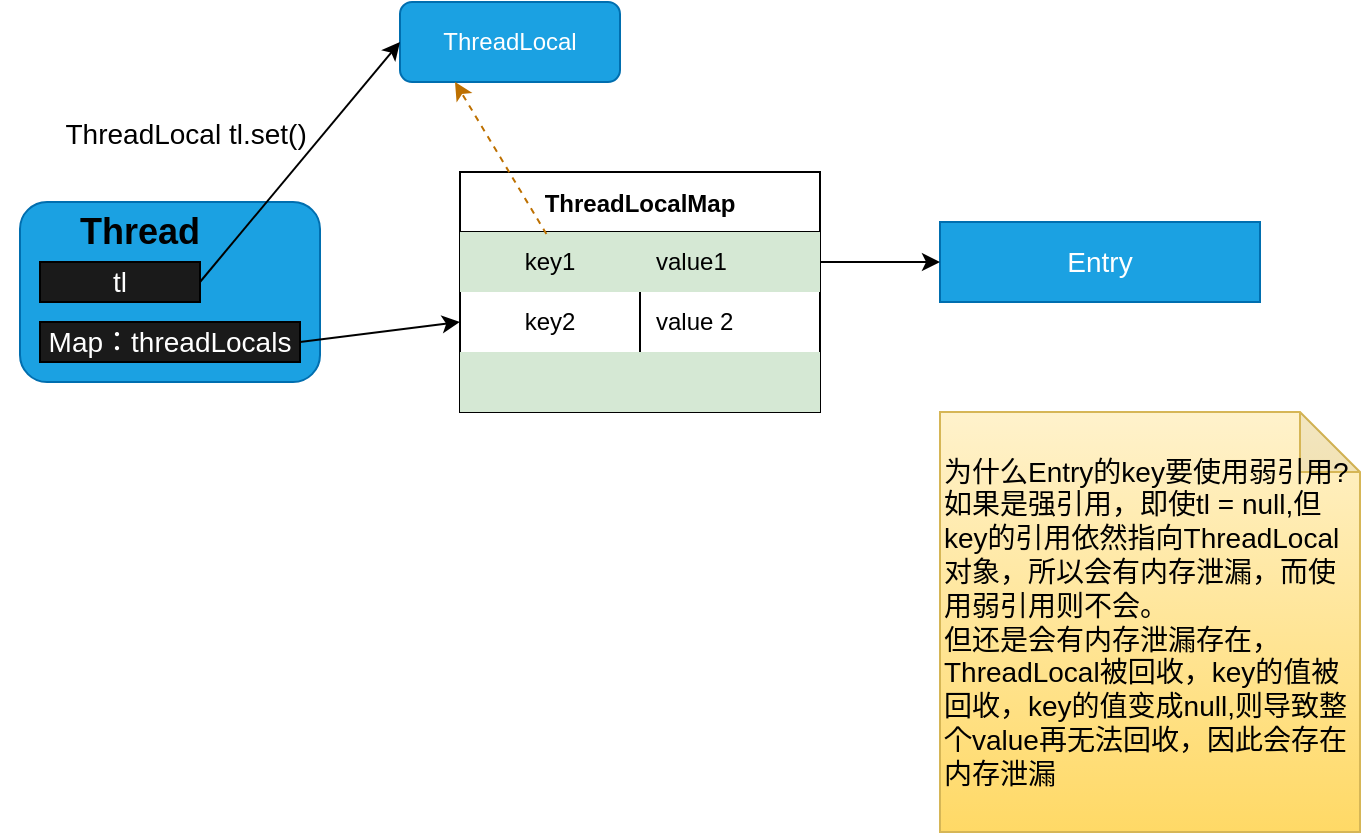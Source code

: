 <mxfile version="17.4.1" type="github">
  <diagram id="3DUMcZw8mwYkqUCoV2zm" name="第 1 页">
    <mxGraphModel dx="1038" dy="556" grid="1" gridSize="10" guides="1" tooltips="1" connect="1" arrows="1" fold="1" page="1" pageScale="1" pageWidth="827" pageHeight="1169" math="0" shadow="0">
      <root>
        <mxCell id="0" />
        <mxCell id="1" parent="0" />
        <mxCell id="_GSDlz-p9VPtujBZK2C7-16" value="ThreadLocalMap" style="shape=table;startSize=30;container=1;collapsible=0;childLayout=tableLayout;fixedRows=1;rowLines=0;fontStyle=1;" vertex="1" parent="1">
          <mxGeometry x="290" y="155" width="180" height="120" as="geometry" />
        </mxCell>
        <mxCell id="_GSDlz-p9VPtujBZK2C7-17" value="" style="shape=tableRow;horizontal=0;startSize=0;swimlaneHead=0;swimlaneBody=0;top=0;left=0;bottom=0;right=0;collapsible=0;dropTarget=0;fillColor=none;points=[[0,0.5],[1,0.5]];portConstraint=eastwest;" vertex="1" parent="_GSDlz-p9VPtujBZK2C7-16">
          <mxGeometry y="30" width="180" height="30" as="geometry" />
        </mxCell>
        <mxCell id="_GSDlz-p9VPtujBZK2C7-18" value="key1" style="shape=partialRectangle;html=1;whiteSpace=wrap;connectable=0;fillColor=#d5e8d4;top=0;left=0;bottom=0;right=0;overflow=hidden;pointerEvents=1;strokeColor=#82b366;points=[[0,0,0,0,0],[0,0.23,0,0,0],[0,0.5,0,0,0],[0,0.77,0,0,0],[0,1,0,0,0],[0.24,0,0,0,0],[0.24,1,0,0,0],[0.5,0,0,0,0],[0.5,1,0,0,0],[0.76,0,0,0,0],[0.76,1,0,0,0],[1,0,0,0,0],[1,0.27,0,0,0],[1,0.5,0,0,0],[1,0.77,0,0,0],[1,1,0,0,0]];" vertex="1" parent="_GSDlz-p9VPtujBZK2C7-17">
          <mxGeometry width="90" height="30" as="geometry">
            <mxRectangle width="90" height="30" as="alternateBounds" />
          </mxGeometry>
        </mxCell>
        <mxCell id="_GSDlz-p9VPtujBZK2C7-19" value="value1" style="shape=partialRectangle;html=1;whiteSpace=wrap;connectable=0;fillColor=#d5e8d4;top=0;left=0;bottom=0;right=0;align=left;spacingLeft=6;overflow=hidden;strokeColor=#82b366;" vertex="1" parent="_GSDlz-p9VPtujBZK2C7-17">
          <mxGeometry x="90" width="90" height="30" as="geometry">
            <mxRectangle width="90" height="30" as="alternateBounds" />
          </mxGeometry>
        </mxCell>
        <mxCell id="_GSDlz-p9VPtujBZK2C7-20" value="" style="shape=tableRow;horizontal=0;startSize=0;swimlaneHead=0;swimlaneBody=0;top=0;left=0;bottom=0;right=0;collapsible=0;dropTarget=0;fillColor=none;points=[[0,0.5],[1,0.5]];portConstraint=eastwest;" vertex="1" parent="_GSDlz-p9VPtujBZK2C7-16">
          <mxGeometry y="60" width="180" height="30" as="geometry" />
        </mxCell>
        <mxCell id="_GSDlz-p9VPtujBZK2C7-21" value="key2" style="shape=partialRectangle;html=1;whiteSpace=wrap;connectable=0;fillColor=none;top=0;left=0;bottom=0;right=0;overflow=hidden;" vertex="1" parent="_GSDlz-p9VPtujBZK2C7-20">
          <mxGeometry width="90" height="30" as="geometry">
            <mxRectangle width="90" height="30" as="alternateBounds" />
          </mxGeometry>
        </mxCell>
        <mxCell id="_GSDlz-p9VPtujBZK2C7-22" value="value 2" style="shape=partialRectangle;html=1;whiteSpace=wrap;connectable=0;fillColor=none;top=0;left=0;bottom=0;right=0;align=left;spacingLeft=6;overflow=hidden;" vertex="1" parent="_GSDlz-p9VPtujBZK2C7-20">
          <mxGeometry x="90" width="90" height="30" as="geometry">
            <mxRectangle width="90" height="30" as="alternateBounds" />
          </mxGeometry>
        </mxCell>
        <mxCell id="_GSDlz-p9VPtujBZK2C7-23" value="" style="shape=tableRow;horizontal=0;startSize=0;swimlaneHead=0;swimlaneBody=0;top=0;left=0;bottom=0;right=0;collapsible=0;dropTarget=0;fillColor=none;points=[[0,0.5],[1,0.5]];portConstraint=eastwest;" vertex="1" parent="_GSDlz-p9VPtujBZK2C7-16">
          <mxGeometry y="90" width="180" height="30" as="geometry" />
        </mxCell>
        <mxCell id="_GSDlz-p9VPtujBZK2C7-24" value="" style="shape=partialRectangle;html=1;whiteSpace=wrap;connectable=0;fillColor=#d5e8d4;top=0;left=0;bottom=0;right=0;overflow=hidden;strokeColor=#82b366;" vertex="1" parent="_GSDlz-p9VPtujBZK2C7-23">
          <mxGeometry width="90" height="30" as="geometry">
            <mxRectangle width="90" height="30" as="alternateBounds" />
          </mxGeometry>
        </mxCell>
        <mxCell id="_GSDlz-p9VPtujBZK2C7-25" value="" style="shape=partialRectangle;html=1;whiteSpace=wrap;connectable=0;fillColor=#d5e8d4;top=0;left=0;bottom=0;right=0;align=left;spacingLeft=6;overflow=hidden;strokeColor=#82b366;" vertex="1" parent="_GSDlz-p9VPtujBZK2C7-23">
          <mxGeometry x="90" width="90" height="30" as="geometry">
            <mxRectangle width="90" height="30" as="alternateBounds" />
          </mxGeometry>
        </mxCell>
        <mxCell id="_GSDlz-p9VPtujBZK2C7-26" value="ThreadLocal" style="rounded=1;whiteSpace=wrap;html=1;fillColor=#1ba1e2;strokeColor=#006EAF;fontColor=#ffffff;" vertex="1" parent="1">
          <mxGeometry x="260" y="70" width="110" height="40" as="geometry" />
        </mxCell>
        <mxCell id="_GSDlz-p9VPtujBZK2C7-27" value="" style="rounded=1;whiteSpace=wrap;html=1;fillColor=#1ba1e2;strokeColor=#006EAF;fontColor=#ffffff;" vertex="1" parent="1">
          <mxGeometry x="70" y="170" width="150" height="90" as="geometry" />
        </mxCell>
        <mxCell id="_GSDlz-p9VPtujBZK2C7-28" value="&lt;b&gt;&lt;font style=&quot;font-size: 18px&quot;&gt;Thread&lt;/font&gt;&lt;/b&gt;" style="text;html=1;strokeColor=none;fillColor=none;align=center;verticalAlign=middle;whiteSpace=wrap;rounded=0;" vertex="1" parent="1">
          <mxGeometry x="100" y="170" width="60" height="30" as="geometry" />
        </mxCell>
        <mxCell id="_GSDlz-p9VPtujBZK2C7-32" style="edgeStyle=none;rounded=0;orthogonalLoop=1;jettySize=auto;html=1;exitX=1;exitY=0.5;exitDx=0;exitDy=0;entryX=0;entryY=0.5;entryDx=0;entryDy=0;fontSize=14;fontColor=#000000;" edge="1" parent="1" source="_GSDlz-p9VPtujBZK2C7-29" target="_GSDlz-p9VPtujBZK2C7-26">
          <mxGeometry relative="1" as="geometry" />
        </mxCell>
        <mxCell id="_GSDlz-p9VPtujBZK2C7-29" value="&lt;font color=&quot;#ffffff&quot; style=&quot;font-size: 14px&quot;&gt;tl&lt;/font&gt;" style="rounded=0;whiteSpace=wrap;html=1;fillColor=#1A1A1A;" vertex="1" parent="1">
          <mxGeometry x="80" y="200" width="80" height="20" as="geometry" />
        </mxCell>
        <mxCell id="_GSDlz-p9VPtujBZK2C7-33" style="edgeStyle=none;rounded=0;orthogonalLoop=1;jettySize=auto;html=1;exitX=1;exitY=0.5;exitDx=0;exitDy=0;entryX=0;entryY=0.5;entryDx=0;entryDy=0;fontSize=14;fontColor=#000000;" edge="1" parent="1" source="_GSDlz-p9VPtujBZK2C7-30" target="_GSDlz-p9VPtujBZK2C7-20">
          <mxGeometry relative="1" as="geometry" />
        </mxCell>
        <mxCell id="_GSDlz-p9VPtujBZK2C7-30" value="&lt;font color=&quot;#ffffff&quot; style=&quot;font-size: 14px&quot;&gt;Map：threadLocals&lt;/font&gt;" style="rounded=0;whiteSpace=wrap;html=1;fillColor=#1A1A1A;" vertex="1" parent="1">
          <mxGeometry x="80" y="230" width="130" height="20" as="geometry" />
        </mxCell>
        <mxCell id="_GSDlz-p9VPtujBZK2C7-31" value="&lt;font style=&quot;font-size: 14px&quot;&gt;&lt;font color=&quot;#000000&quot;&gt;ThreadLocal tl.set()&lt;/font&gt;.&lt;/font&gt;" style="text;html=1;strokeColor=none;fillColor=none;align=center;verticalAlign=middle;whiteSpace=wrap;rounded=0;fontSize=18;fontColor=#FFFFFF;" vertex="1" parent="1">
          <mxGeometry x="60" y="120" width="190" height="30" as="geometry" />
        </mxCell>
        <mxCell id="_GSDlz-p9VPtujBZK2C7-35" style="edgeStyle=none;rounded=0;orthogonalLoop=1;jettySize=auto;html=1;entryX=0.25;entryY=1;entryDx=0;entryDy=0;fontSize=14;fontColor=#000000;exitX=0.24;exitY=0.033;exitDx=0;exitDy=0;exitPerimeter=0;dashed=1;fillColor=#f0a30a;strokeColor=#BD7000;" edge="1" parent="1" source="_GSDlz-p9VPtujBZK2C7-17" target="_GSDlz-p9VPtujBZK2C7-26">
          <mxGeometry relative="1" as="geometry" />
        </mxCell>
        <mxCell id="_GSDlz-p9VPtujBZK2C7-36" value="Entry" style="rounded=0;whiteSpace=wrap;html=1;fontSize=14;fontColor=#ffffff;fillColor=#1ba1e2;strokeColor=#006EAF;" vertex="1" parent="1">
          <mxGeometry x="530" y="180" width="160" height="40" as="geometry" />
        </mxCell>
        <mxCell id="_GSDlz-p9VPtujBZK2C7-37" style="edgeStyle=none;rounded=0;orthogonalLoop=1;jettySize=auto;html=1;exitX=1;exitY=0.5;exitDx=0;exitDy=0;entryX=0;entryY=0.5;entryDx=0;entryDy=0;fontSize=14;fontColor=#000000;" edge="1" parent="1" source="_GSDlz-p9VPtujBZK2C7-17" target="_GSDlz-p9VPtujBZK2C7-36">
          <mxGeometry relative="1" as="geometry" />
        </mxCell>
        <mxCell id="_GSDlz-p9VPtujBZK2C7-38" value="为什么Entry的key要使用弱引用?&lt;br&gt;如果是强引用，即使tl = null,但key的引用依然指向ThreadLocal对象，所以会有内存泄漏，而使用弱引用则不会。&lt;br&gt;但还是会有内存泄漏存在，ThreadLocal被回收，key的值被回收，key的值变成null,则导致整个value再无法回收，因此会存在内存泄漏" style="shape=note;whiteSpace=wrap;html=1;backgroundOutline=1;darkOpacity=0.05;fontSize=14;fillColor=#fff2cc;strokeColor=#d6b656;gradientColor=#ffd966;align=left;" vertex="1" parent="1">
          <mxGeometry x="530" y="275" width="210" height="210" as="geometry" />
        </mxCell>
      </root>
    </mxGraphModel>
  </diagram>
</mxfile>
